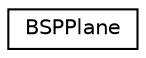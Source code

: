 digraph "Graphical Class Hierarchy"
{
  edge [fontname="Helvetica",fontsize="10",labelfontname="Helvetica",labelfontsize="10"];
  node [fontname="Helvetica",fontsize="10",shape=record];
  rankdir="LR";
  Node1 [label="BSPPlane",height=0.2,width=0.4,color="black", fillcolor="white", style="filled",URL="$struct_b_s_p_plane.html"];
}
